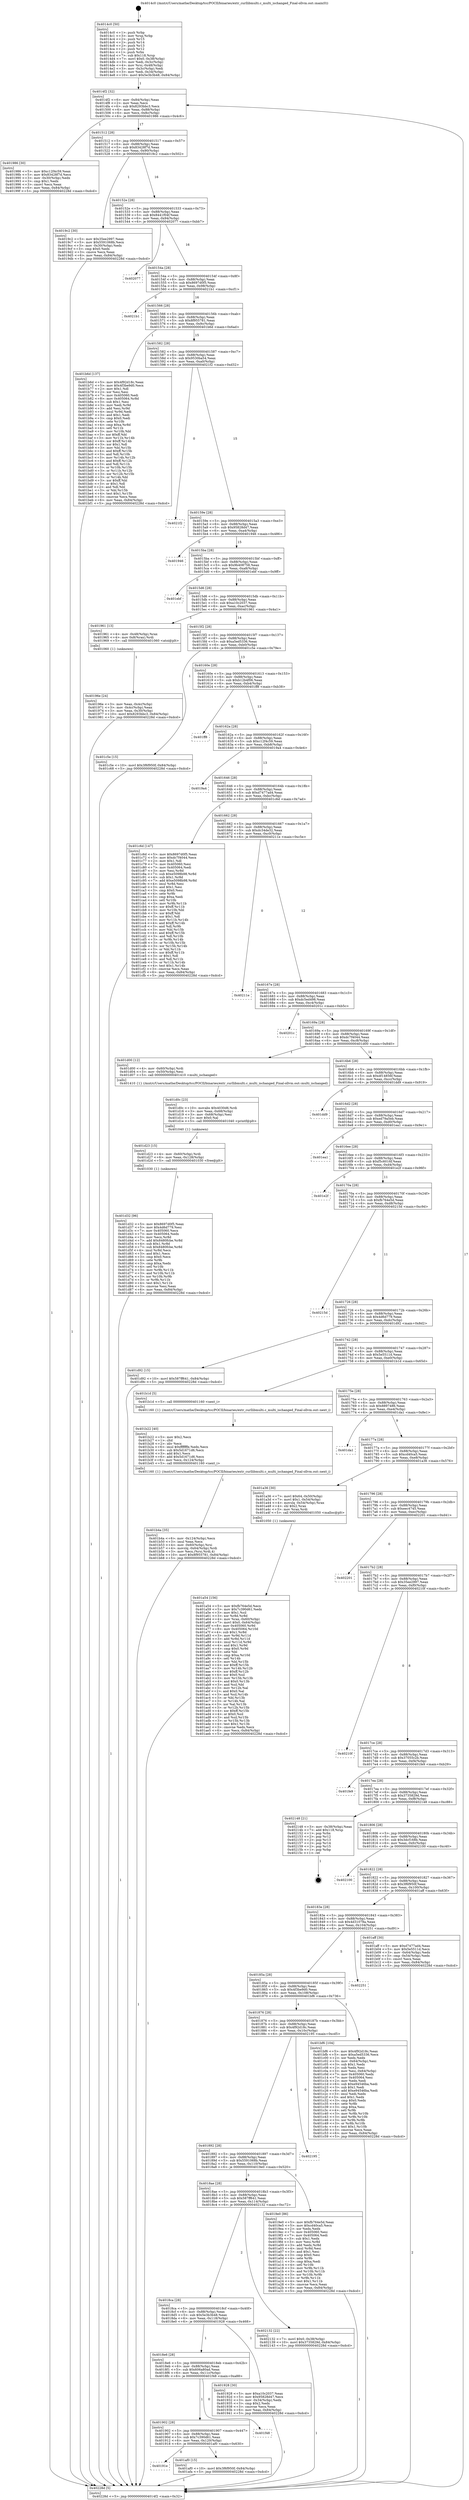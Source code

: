 digraph "0x4014c0" {
  label = "0x4014c0 (/mnt/c/Users/mathe/Desktop/tcc/POCII/binaries/extr_curllibmulti.c_multi_ischanged_Final-ollvm.out::main(0))"
  labelloc = "t"
  node[shape=record]

  Entry [label="",width=0.3,height=0.3,shape=circle,fillcolor=black,style=filled]
  "0x4014f2" [label="{
     0x4014f2 [32]\l
     | [instrs]\l
     &nbsp;&nbsp;0x4014f2 \<+6\>: mov -0x84(%rbp),%eax\l
     &nbsp;&nbsp;0x4014f8 \<+2\>: mov %eax,%ecx\l
     &nbsp;&nbsp;0x4014fa \<+6\>: sub $0x8293bbc3,%ecx\l
     &nbsp;&nbsp;0x401500 \<+6\>: mov %eax,-0x88(%rbp)\l
     &nbsp;&nbsp;0x401506 \<+6\>: mov %ecx,-0x8c(%rbp)\l
     &nbsp;&nbsp;0x40150c \<+6\>: je 0000000000401986 \<main+0x4c6\>\l
  }"]
  "0x401986" [label="{
     0x401986 [30]\l
     | [instrs]\l
     &nbsp;&nbsp;0x401986 \<+5\>: mov $0xc12f4c59,%eax\l
     &nbsp;&nbsp;0x40198b \<+5\>: mov $0x83428f7d,%ecx\l
     &nbsp;&nbsp;0x401990 \<+3\>: mov -0x30(%rbp),%edx\l
     &nbsp;&nbsp;0x401993 \<+3\>: cmp $0x1,%edx\l
     &nbsp;&nbsp;0x401996 \<+3\>: cmovl %ecx,%eax\l
     &nbsp;&nbsp;0x401999 \<+6\>: mov %eax,-0x84(%rbp)\l
     &nbsp;&nbsp;0x40199f \<+5\>: jmp 000000000040228d \<main+0xdcd\>\l
  }"]
  "0x401512" [label="{
     0x401512 [28]\l
     | [instrs]\l
     &nbsp;&nbsp;0x401512 \<+5\>: jmp 0000000000401517 \<main+0x57\>\l
     &nbsp;&nbsp;0x401517 \<+6\>: mov -0x88(%rbp),%eax\l
     &nbsp;&nbsp;0x40151d \<+5\>: sub $0x83428f7d,%eax\l
     &nbsp;&nbsp;0x401522 \<+6\>: mov %eax,-0x90(%rbp)\l
     &nbsp;&nbsp;0x401528 \<+6\>: je 00000000004019c2 \<main+0x502\>\l
  }"]
  Exit [label="",width=0.3,height=0.3,shape=circle,fillcolor=black,style=filled,peripheries=2]
  "0x4019c2" [label="{
     0x4019c2 [30]\l
     | [instrs]\l
     &nbsp;&nbsp;0x4019c2 \<+5\>: mov $0x35ee2997,%eax\l
     &nbsp;&nbsp;0x4019c7 \<+5\>: mov $0x5591068b,%ecx\l
     &nbsp;&nbsp;0x4019cc \<+3\>: mov -0x30(%rbp),%edx\l
     &nbsp;&nbsp;0x4019cf \<+3\>: cmp $0x0,%edx\l
     &nbsp;&nbsp;0x4019d2 \<+3\>: cmove %ecx,%eax\l
     &nbsp;&nbsp;0x4019d5 \<+6\>: mov %eax,-0x84(%rbp)\l
     &nbsp;&nbsp;0x4019db \<+5\>: jmp 000000000040228d \<main+0xdcd\>\l
  }"]
  "0x40152e" [label="{
     0x40152e [28]\l
     | [instrs]\l
     &nbsp;&nbsp;0x40152e \<+5\>: jmp 0000000000401533 \<main+0x73\>\l
     &nbsp;&nbsp;0x401533 \<+6\>: mov -0x88(%rbp),%eax\l
     &nbsp;&nbsp;0x401539 \<+5\>: sub $0x8441f04f,%eax\l
     &nbsp;&nbsp;0x40153e \<+6\>: mov %eax,-0x94(%rbp)\l
     &nbsp;&nbsp;0x401544 \<+6\>: je 0000000000402077 \<main+0xbb7\>\l
  }"]
  "0x401d32" [label="{
     0x401d32 [96]\l
     | [instrs]\l
     &nbsp;&nbsp;0x401d32 \<+5\>: mov $0x8697d0f5,%eax\l
     &nbsp;&nbsp;0x401d37 \<+5\>: mov $0x4d6d779,%esi\l
     &nbsp;&nbsp;0x401d3c \<+7\>: mov 0x405060,%ecx\l
     &nbsp;&nbsp;0x401d43 \<+7\>: mov 0x405064,%edx\l
     &nbsp;&nbsp;0x401d4a \<+3\>: mov %ecx,%r8d\l
     &nbsp;&nbsp;0x401d4d \<+7\>: add $0x8480fcbe,%r8d\l
     &nbsp;&nbsp;0x401d54 \<+4\>: sub $0x1,%r8d\l
     &nbsp;&nbsp;0x401d58 \<+7\>: sub $0x8480fcbe,%r8d\l
     &nbsp;&nbsp;0x401d5f \<+4\>: imul %r8d,%ecx\l
     &nbsp;&nbsp;0x401d63 \<+3\>: and $0x1,%ecx\l
     &nbsp;&nbsp;0x401d66 \<+3\>: cmp $0x0,%ecx\l
     &nbsp;&nbsp;0x401d69 \<+4\>: sete %r9b\l
     &nbsp;&nbsp;0x401d6d \<+3\>: cmp $0xa,%edx\l
     &nbsp;&nbsp;0x401d70 \<+4\>: setl %r10b\l
     &nbsp;&nbsp;0x401d74 \<+3\>: mov %r9b,%r11b\l
     &nbsp;&nbsp;0x401d77 \<+3\>: and %r10b,%r11b\l
     &nbsp;&nbsp;0x401d7a \<+3\>: xor %r10b,%r9b\l
     &nbsp;&nbsp;0x401d7d \<+3\>: or %r9b,%r11b\l
     &nbsp;&nbsp;0x401d80 \<+4\>: test $0x1,%r11b\l
     &nbsp;&nbsp;0x401d84 \<+3\>: cmovne %esi,%eax\l
     &nbsp;&nbsp;0x401d87 \<+6\>: mov %eax,-0x84(%rbp)\l
     &nbsp;&nbsp;0x401d8d \<+5\>: jmp 000000000040228d \<main+0xdcd\>\l
  }"]
  "0x402077" [label="{
     0x402077\l
  }", style=dashed]
  "0x40154a" [label="{
     0x40154a [28]\l
     | [instrs]\l
     &nbsp;&nbsp;0x40154a \<+5\>: jmp 000000000040154f \<main+0x8f\>\l
     &nbsp;&nbsp;0x40154f \<+6\>: mov -0x88(%rbp),%eax\l
     &nbsp;&nbsp;0x401555 \<+5\>: sub $0x8697d0f5,%eax\l
     &nbsp;&nbsp;0x40155a \<+6\>: mov %eax,-0x98(%rbp)\l
     &nbsp;&nbsp;0x401560 \<+6\>: je 00000000004021b1 \<main+0xcf1\>\l
  }"]
  "0x401d23" [label="{
     0x401d23 [15]\l
     | [instrs]\l
     &nbsp;&nbsp;0x401d23 \<+4\>: mov -0x60(%rbp),%rdi\l
     &nbsp;&nbsp;0x401d27 \<+6\>: mov %eax,-0x128(%rbp)\l
     &nbsp;&nbsp;0x401d2d \<+5\>: call 0000000000401030 \<free@plt\>\l
     | [calls]\l
     &nbsp;&nbsp;0x401030 \{1\} (unknown)\l
  }"]
  "0x4021b1" [label="{
     0x4021b1\l
  }", style=dashed]
  "0x401566" [label="{
     0x401566 [28]\l
     | [instrs]\l
     &nbsp;&nbsp;0x401566 \<+5\>: jmp 000000000040156b \<main+0xab\>\l
     &nbsp;&nbsp;0x40156b \<+6\>: mov -0x88(%rbp),%eax\l
     &nbsp;&nbsp;0x401571 \<+5\>: sub $0x8f955781,%eax\l
     &nbsp;&nbsp;0x401576 \<+6\>: mov %eax,-0x9c(%rbp)\l
     &nbsp;&nbsp;0x40157c \<+6\>: je 0000000000401b6d \<main+0x6ad\>\l
  }"]
  "0x401d0c" [label="{
     0x401d0c [23]\l
     | [instrs]\l
     &nbsp;&nbsp;0x401d0c \<+10\>: movabs $0x4030d6,%rdi\l
     &nbsp;&nbsp;0x401d16 \<+3\>: mov %eax,-0x68(%rbp)\l
     &nbsp;&nbsp;0x401d19 \<+3\>: mov -0x68(%rbp),%esi\l
     &nbsp;&nbsp;0x401d1c \<+2\>: mov $0x0,%al\l
     &nbsp;&nbsp;0x401d1e \<+5\>: call 0000000000401040 \<printf@plt\>\l
     | [calls]\l
     &nbsp;&nbsp;0x401040 \{1\} (unknown)\l
  }"]
  "0x401b6d" [label="{
     0x401b6d [137]\l
     | [instrs]\l
     &nbsp;&nbsp;0x401b6d \<+5\>: mov $0x4f92d18c,%eax\l
     &nbsp;&nbsp;0x401b72 \<+5\>: mov $0x4f3be9d0,%ecx\l
     &nbsp;&nbsp;0x401b77 \<+2\>: mov $0x1,%dl\l
     &nbsp;&nbsp;0x401b79 \<+2\>: xor %esi,%esi\l
     &nbsp;&nbsp;0x401b7b \<+7\>: mov 0x405060,%edi\l
     &nbsp;&nbsp;0x401b82 \<+8\>: mov 0x405064,%r8d\l
     &nbsp;&nbsp;0x401b8a \<+3\>: sub $0x1,%esi\l
     &nbsp;&nbsp;0x401b8d \<+3\>: mov %edi,%r9d\l
     &nbsp;&nbsp;0x401b90 \<+3\>: add %esi,%r9d\l
     &nbsp;&nbsp;0x401b93 \<+4\>: imul %r9d,%edi\l
     &nbsp;&nbsp;0x401b97 \<+3\>: and $0x1,%edi\l
     &nbsp;&nbsp;0x401b9a \<+3\>: cmp $0x0,%edi\l
     &nbsp;&nbsp;0x401b9d \<+4\>: sete %r10b\l
     &nbsp;&nbsp;0x401ba1 \<+4\>: cmp $0xa,%r8d\l
     &nbsp;&nbsp;0x401ba5 \<+4\>: setl %r11b\l
     &nbsp;&nbsp;0x401ba9 \<+3\>: mov %r10b,%bl\l
     &nbsp;&nbsp;0x401bac \<+3\>: xor $0xff,%bl\l
     &nbsp;&nbsp;0x401baf \<+3\>: mov %r11b,%r14b\l
     &nbsp;&nbsp;0x401bb2 \<+4\>: xor $0xff,%r14b\l
     &nbsp;&nbsp;0x401bb6 \<+3\>: xor $0x1,%dl\l
     &nbsp;&nbsp;0x401bb9 \<+3\>: mov %bl,%r15b\l
     &nbsp;&nbsp;0x401bbc \<+4\>: and $0xff,%r15b\l
     &nbsp;&nbsp;0x401bc0 \<+3\>: and %dl,%r10b\l
     &nbsp;&nbsp;0x401bc3 \<+3\>: mov %r14b,%r12b\l
     &nbsp;&nbsp;0x401bc6 \<+4\>: and $0xff,%r12b\l
     &nbsp;&nbsp;0x401bca \<+3\>: and %dl,%r11b\l
     &nbsp;&nbsp;0x401bcd \<+3\>: or %r10b,%r15b\l
     &nbsp;&nbsp;0x401bd0 \<+3\>: or %r11b,%r12b\l
     &nbsp;&nbsp;0x401bd3 \<+3\>: xor %r12b,%r15b\l
     &nbsp;&nbsp;0x401bd6 \<+3\>: or %r14b,%bl\l
     &nbsp;&nbsp;0x401bd9 \<+3\>: xor $0xff,%bl\l
     &nbsp;&nbsp;0x401bdc \<+3\>: or $0x1,%dl\l
     &nbsp;&nbsp;0x401bdf \<+2\>: and %dl,%bl\l
     &nbsp;&nbsp;0x401be1 \<+3\>: or %bl,%r15b\l
     &nbsp;&nbsp;0x401be4 \<+4\>: test $0x1,%r15b\l
     &nbsp;&nbsp;0x401be8 \<+3\>: cmovne %ecx,%eax\l
     &nbsp;&nbsp;0x401beb \<+6\>: mov %eax,-0x84(%rbp)\l
     &nbsp;&nbsp;0x401bf1 \<+5\>: jmp 000000000040228d \<main+0xdcd\>\l
  }"]
  "0x401582" [label="{
     0x401582 [28]\l
     | [instrs]\l
     &nbsp;&nbsp;0x401582 \<+5\>: jmp 0000000000401587 \<main+0xc7\>\l
     &nbsp;&nbsp;0x401587 \<+6\>: mov -0x88(%rbp),%eax\l
     &nbsp;&nbsp;0x40158d \<+5\>: sub $0x9530ba54,%eax\l
     &nbsp;&nbsp;0x401592 \<+6\>: mov %eax,-0xa0(%rbp)\l
     &nbsp;&nbsp;0x401598 \<+6\>: je 00000000004021f2 \<main+0xd32\>\l
  }"]
  "0x401b4a" [label="{
     0x401b4a [35]\l
     | [instrs]\l
     &nbsp;&nbsp;0x401b4a \<+6\>: mov -0x124(%rbp),%ecx\l
     &nbsp;&nbsp;0x401b50 \<+3\>: imul %eax,%ecx\l
     &nbsp;&nbsp;0x401b53 \<+4\>: mov -0x60(%rbp),%rsi\l
     &nbsp;&nbsp;0x401b57 \<+4\>: movslq -0x64(%rbp),%rdi\l
     &nbsp;&nbsp;0x401b5b \<+3\>: mov %ecx,(%rsi,%rdi,4)\l
     &nbsp;&nbsp;0x401b5e \<+10\>: movl $0x8f955781,-0x84(%rbp)\l
     &nbsp;&nbsp;0x401b68 \<+5\>: jmp 000000000040228d \<main+0xdcd\>\l
  }"]
  "0x4021f2" [label="{
     0x4021f2\l
  }", style=dashed]
  "0x40159e" [label="{
     0x40159e [28]\l
     | [instrs]\l
     &nbsp;&nbsp;0x40159e \<+5\>: jmp 00000000004015a3 \<main+0xe3\>\l
     &nbsp;&nbsp;0x4015a3 \<+6\>: mov -0x88(%rbp),%eax\l
     &nbsp;&nbsp;0x4015a9 \<+5\>: sub $0x95828d47,%eax\l
     &nbsp;&nbsp;0x4015ae \<+6\>: mov %eax,-0xa4(%rbp)\l
     &nbsp;&nbsp;0x4015b4 \<+6\>: je 0000000000401946 \<main+0x486\>\l
  }"]
  "0x401b22" [label="{
     0x401b22 [40]\l
     | [instrs]\l
     &nbsp;&nbsp;0x401b22 \<+5\>: mov $0x2,%ecx\l
     &nbsp;&nbsp;0x401b27 \<+1\>: cltd\l
     &nbsp;&nbsp;0x401b28 \<+2\>: idiv %ecx\l
     &nbsp;&nbsp;0x401b2a \<+6\>: imul $0xfffffffe,%edx,%ecx\l
     &nbsp;&nbsp;0x401b30 \<+6\>: sub $0x5d1671d6,%ecx\l
     &nbsp;&nbsp;0x401b36 \<+3\>: add $0x1,%ecx\l
     &nbsp;&nbsp;0x401b39 \<+6\>: add $0x5d1671d6,%ecx\l
     &nbsp;&nbsp;0x401b3f \<+6\>: mov %ecx,-0x124(%rbp)\l
     &nbsp;&nbsp;0x401b45 \<+5\>: call 0000000000401160 \<next_i\>\l
     | [calls]\l
     &nbsp;&nbsp;0x401160 \{1\} (/mnt/c/Users/mathe/Desktop/tcc/POCII/binaries/extr_curllibmulti.c_multi_ischanged_Final-ollvm.out::next_i)\l
  }"]
  "0x401946" [label="{
     0x401946\l
  }", style=dashed]
  "0x4015ba" [label="{
     0x4015ba [28]\l
     | [instrs]\l
     &nbsp;&nbsp;0x4015ba \<+5\>: jmp 00000000004015bf \<main+0xff\>\l
     &nbsp;&nbsp;0x4015bf \<+6\>: mov -0x88(%rbp),%eax\l
     &nbsp;&nbsp;0x4015c5 \<+5\>: sub $0x9b408758,%eax\l
     &nbsp;&nbsp;0x4015ca \<+6\>: mov %eax,-0xa8(%rbp)\l
     &nbsp;&nbsp;0x4015d0 \<+6\>: je 0000000000401ebf \<main+0x9ff\>\l
  }"]
  "0x40191e" [label="{
     0x40191e\l
  }", style=dashed]
  "0x401ebf" [label="{
     0x401ebf\l
  }", style=dashed]
  "0x4015d6" [label="{
     0x4015d6 [28]\l
     | [instrs]\l
     &nbsp;&nbsp;0x4015d6 \<+5\>: jmp 00000000004015db \<main+0x11b\>\l
     &nbsp;&nbsp;0x4015db \<+6\>: mov -0x88(%rbp),%eax\l
     &nbsp;&nbsp;0x4015e1 \<+5\>: sub $0xa10c2037,%eax\l
     &nbsp;&nbsp;0x4015e6 \<+6\>: mov %eax,-0xac(%rbp)\l
     &nbsp;&nbsp;0x4015ec \<+6\>: je 0000000000401961 \<main+0x4a1\>\l
  }"]
  "0x401af0" [label="{
     0x401af0 [15]\l
     | [instrs]\l
     &nbsp;&nbsp;0x401af0 \<+10\>: movl $0x3f6f950f,-0x84(%rbp)\l
     &nbsp;&nbsp;0x401afa \<+5\>: jmp 000000000040228d \<main+0xdcd\>\l
  }"]
  "0x401961" [label="{
     0x401961 [13]\l
     | [instrs]\l
     &nbsp;&nbsp;0x401961 \<+4\>: mov -0x48(%rbp),%rax\l
     &nbsp;&nbsp;0x401965 \<+4\>: mov 0x8(%rax),%rdi\l
     &nbsp;&nbsp;0x401969 \<+5\>: call 0000000000401060 \<atoi@plt\>\l
     | [calls]\l
     &nbsp;&nbsp;0x401060 \{1\} (unknown)\l
  }"]
  "0x4015f2" [label="{
     0x4015f2 [28]\l
     | [instrs]\l
     &nbsp;&nbsp;0x4015f2 \<+5\>: jmp 00000000004015f7 \<main+0x137\>\l
     &nbsp;&nbsp;0x4015f7 \<+6\>: mov -0x88(%rbp),%eax\l
     &nbsp;&nbsp;0x4015fd \<+5\>: sub $0xa5ed5336,%eax\l
     &nbsp;&nbsp;0x401602 \<+6\>: mov %eax,-0xb0(%rbp)\l
     &nbsp;&nbsp;0x401608 \<+6\>: je 0000000000401c5e \<main+0x79e\>\l
  }"]
  "0x401902" [label="{
     0x401902 [28]\l
     | [instrs]\l
     &nbsp;&nbsp;0x401902 \<+5\>: jmp 0000000000401907 \<main+0x447\>\l
     &nbsp;&nbsp;0x401907 \<+6\>: mov -0x88(%rbp),%eax\l
     &nbsp;&nbsp;0x40190d \<+5\>: sub $0x7c390d61,%eax\l
     &nbsp;&nbsp;0x401912 \<+6\>: mov %eax,-0x120(%rbp)\l
     &nbsp;&nbsp;0x401918 \<+6\>: je 0000000000401af0 \<main+0x630\>\l
  }"]
  "0x401c5e" [label="{
     0x401c5e [15]\l
     | [instrs]\l
     &nbsp;&nbsp;0x401c5e \<+10\>: movl $0x3f6f950f,-0x84(%rbp)\l
     &nbsp;&nbsp;0x401c68 \<+5\>: jmp 000000000040228d \<main+0xdcd\>\l
  }"]
  "0x40160e" [label="{
     0x40160e [28]\l
     | [instrs]\l
     &nbsp;&nbsp;0x40160e \<+5\>: jmp 0000000000401613 \<main+0x153\>\l
     &nbsp;&nbsp;0x401613 \<+6\>: mov -0x88(%rbp),%eax\l
     &nbsp;&nbsp;0x401619 \<+5\>: sub $0xb12b4f06,%eax\l
     &nbsp;&nbsp;0x40161e \<+6\>: mov %eax,-0xb4(%rbp)\l
     &nbsp;&nbsp;0x401624 \<+6\>: je 0000000000401ff8 \<main+0xb38\>\l
  }"]
  "0x401f48" [label="{
     0x401f48\l
  }", style=dashed]
  "0x401ff8" [label="{
     0x401ff8\l
  }", style=dashed]
  "0x40162a" [label="{
     0x40162a [28]\l
     | [instrs]\l
     &nbsp;&nbsp;0x40162a \<+5\>: jmp 000000000040162f \<main+0x16f\>\l
     &nbsp;&nbsp;0x40162f \<+6\>: mov -0x88(%rbp),%eax\l
     &nbsp;&nbsp;0x401635 \<+5\>: sub $0xc12f4c59,%eax\l
     &nbsp;&nbsp;0x40163a \<+6\>: mov %eax,-0xb8(%rbp)\l
     &nbsp;&nbsp;0x401640 \<+6\>: je 00000000004019a4 \<main+0x4e4\>\l
  }"]
  "0x401a54" [label="{
     0x401a54 [156]\l
     | [instrs]\l
     &nbsp;&nbsp;0x401a54 \<+5\>: mov $0xfb764e5d,%ecx\l
     &nbsp;&nbsp;0x401a59 \<+5\>: mov $0x7c390d61,%edx\l
     &nbsp;&nbsp;0x401a5e \<+3\>: mov $0x1,%sil\l
     &nbsp;&nbsp;0x401a61 \<+3\>: xor %r8d,%r8d\l
     &nbsp;&nbsp;0x401a64 \<+4\>: mov %rax,-0x60(%rbp)\l
     &nbsp;&nbsp;0x401a68 \<+7\>: movl $0x0,-0x64(%rbp)\l
     &nbsp;&nbsp;0x401a6f \<+8\>: mov 0x405060,%r9d\l
     &nbsp;&nbsp;0x401a77 \<+8\>: mov 0x405064,%r10d\l
     &nbsp;&nbsp;0x401a7f \<+4\>: sub $0x1,%r8d\l
     &nbsp;&nbsp;0x401a83 \<+3\>: mov %r9d,%r11d\l
     &nbsp;&nbsp;0x401a86 \<+3\>: add %r8d,%r11d\l
     &nbsp;&nbsp;0x401a89 \<+4\>: imul %r11d,%r9d\l
     &nbsp;&nbsp;0x401a8d \<+4\>: and $0x1,%r9d\l
     &nbsp;&nbsp;0x401a91 \<+4\>: cmp $0x0,%r9d\l
     &nbsp;&nbsp;0x401a95 \<+3\>: sete %bl\l
     &nbsp;&nbsp;0x401a98 \<+4\>: cmp $0xa,%r10d\l
     &nbsp;&nbsp;0x401a9c \<+4\>: setl %r14b\l
     &nbsp;&nbsp;0x401aa0 \<+3\>: mov %bl,%r15b\l
     &nbsp;&nbsp;0x401aa3 \<+4\>: xor $0xff,%r15b\l
     &nbsp;&nbsp;0x401aa7 \<+3\>: mov %r14b,%r12b\l
     &nbsp;&nbsp;0x401aaa \<+4\>: xor $0xff,%r12b\l
     &nbsp;&nbsp;0x401aae \<+4\>: xor $0x0,%sil\l
     &nbsp;&nbsp;0x401ab2 \<+3\>: mov %r15b,%r13b\l
     &nbsp;&nbsp;0x401ab5 \<+4\>: and $0x0,%r13b\l
     &nbsp;&nbsp;0x401ab9 \<+3\>: and %sil,%bl\l
     &nbsp;&nbsp;0x401abc \<+3\>: mov %r12b,%al\l
     &nbsp;&nbsp;0x401abf \<+2\>: and $0x0,%al\l
     &nbsp;&nbsp;0x401ac1 \<+3\>: and %sil,%r14b\l
     &nbsp;&nbsp;0x401ac4 \<+3\>: or %bl,%r13b\l
     &nbsp;&nbsp;0x401ac7 \<+3\>: or %r14b,%al\l
     &nbsp;&nbsp;0x401aca \<+3\>: xor %al,%r13b\l
     &nbsp;&nbsp;0x401acd \<+3\>: or %r12b,%r15b\l
     &nbsp;&nbsp;0x401ad0 \<+4\>: xor $0xff,%r15b\l
     &nbsp;&nbsp;0x401ad4 \<+4\>: or $0x0,%sil\l
     &nbsp;&nbsp;0x401ad8 \<+3\>: and %sil,%r15b\l
     &nbsp;&nbsp;0x401adb \<+3\>: or %r15b,%r13b\l
     &nbsp;&nbsp;0x401ade \<+4\>: test $0x1,%r13b\l
     &nbsp;&nbsp;0x401ae2 \<+3\>: cmovne %edx,%ecx\l
     &nbsp;&nbsp;0x401ae5 \<+6\>: mov %ecx,-0x84(%rbp)\l
     &nbsp;&nbsp;0x401aeb \<+5\>: jmp 000000000040228d \<main+0xdcd\>\l
  }"]
  "0x4019a4" [label="{
     0x4019a4\l
  }", style=dashed]
  "0x401646" [label="{
     0x401646 [28]\l
     | [instrs]\l
     &nbsp;&nbsp;0x401646 \<+5\>: jmp 000000000040164b \<main+0x18b\>\l
     &nbsp;&nbsp;0x40164b \<+6\>: mov -0x88(%rbp),%eax\l
     &nbsp;&nbsp;0x401651 \<+5\>: sub $0xd7477ad4,%eax\l
     &nbsp;&nbsp;0x401656 \<+6\>: mov %eax,-0xbc(%rbp)\l
     &nbsp;&nbsp;0x40165c \<+6\>: je 0000000000401c6d \<main+0x7ad\>\l
  }"]
  "0x40196e" [label="{
     0x40196e [24]\l
     | [instrs]\l
     &nbsp;&nbsp;0x40196e \<+3\>: mov %eax,-0x4c(%rbp)\l
     &nbsp;&nbsp;0x401971 \<+3\>: mov -0x4c(%rbp),%eax\l
     &nbsp;&nbsp;0x401974 \<+3\>: mov %eax,-0x30(%rbp)\l
     &nbsp;&nbsp;0x401977 \<+10\>: movl $0x8293bbc3,-0x84(%rbp)\l
     &nbsp;&nbsp;0x401981 \<+5\>: jmp 000000000040228d \<main+0xdcd\>\l
  }"]
  "0x401c6d" [label="{
     0x401c6d [147]\l
     | [instrs]\l
     &nbsp;&nbsp;0x401c6d \<+5\>: mov $0x8697d0f5,%eax\l
     &nbsp;&nbsp;0x401c72 \<+5\>: mov $0xdc7f4044,%ecx\l
     &nbsp;&nbsp;0x401c77 \<+2\>: mov $0x1,%dl\l
     &nbsp;&nbsp;0x401c79 \<+7\>: mov 0x405060,%esi\l
     &nbsp;&nbsp;0x401c80 \<+7\>: mov 0x405064,%edi\l
     &nbsp;&nbsp;0x401c87 \<+3\>: mov %esi,%r8d\l
     &nbsp;&nbsp;0x401c8a \<+7\>: sub $0xe5098b98,%r8d\l
     &nbsp;&nbsp;0x401c91 \<+4\>: sub $0x1,%r8d\l
     &nbsp;&nbsp;0x401c95 \<+7\>: add $0xe5098b98,%r8d\l
     &nbsp;&nbsp;0x401c9c \<+4\>: imul %r8d,%esi\l
     &nbsp;&nbsp;0x401ca0 \<+3\>: and $0x1,%esi\l
     &nbsp;&nbsp;0x401ca3 \<+3\>: cmp $0x0,%esi\l
     &nbsp;&nbsp;0x401ca6 \<+4\>: sete %r9b\l
     &nbsp;&nbsp;0x401caa \<+3\>: cmp $0xa,%edi\l
     &nbsp;&nbsp;0x401cad \<+4\>: setl %r10b\l
     &nbsp;&nbsp;0x401cb1 \<+3\>: mov %r9b,%r11b\l
     &nbsp;&nbsp;0x401cb4 \<+4\>: xor $0xff,%r11b\l
     &nbsp;&nbsp;0x401cb8 \<+3\>: mov %r10b,%bl\l
     &nbsp;&nbsp;0x401cbb \<+3\>: xor $0xff,%bl\l
     &nbsp;&nbsp;0x401cbe \<+3\>: xor $0x1,%dl\l
     &nbsp;&nbsp;0x401cc1 \<+3\>: mov %r11b,%r14b\l
     &nbsp;&nbsp;0x401cc4 \<+4\>: and $0xff,%r14b\l
     &nbsp;&nbsp;0x401cc8 \<+3\>: and %dl,%r9b\l
     &nbsp;&nbsp;0x401ccb \<+3\>: mov %bl,%r15b\l
     &nbsp;&nbsp;0x401cce \<+4\>: and $0xff,%r15b\l
     &nbsp;&nbsp;0x401cd2 \<+3\>: and %dl,%r10b\l
     &nbsp;&nbsp;0x401cd5 \<+3\>: or %r9b,%r14b\l
     &nbsp;&nbsp;0x401cd8 \<+3\>: or %r10b,%r15b\l
     &nbsp;&nbsp;0x401cdb \<+3\>: xor %r15b,%r14b\l
     &nbsp;&nbsp;0x401cde \<+3\>: or %bl,%r11b\l
     &nbsp;&nbsp;0x401ce1 \<+4\>: xor $0xff,%r11b\l
     &nbsp;&nbsp;0x401ce5 \<+3\>: or $0x1,%dl\l
     &nbsp;&nbsp;0x401ce8 \<+3\>: and %dl,%r11b\l
     &nbsp;&nbsp;0x401ceb \<+3\>: or %r11b,%r14b\l
     &nbsp;&nbsp;0x401cee \<+4\>: test $0x1,%r14b\l
     &nbsp;&nbsp;0x401cf2 \<+3\>: cmovne %ecx,%eax\l
     &nbsp;&nbsp;0x401cf5 \<+6\>: mov %eax,-0x84(%rbp)\l
     &nbsp;&nbsp;0x401cfb \<+5\>: jmp 000000000040228d \<main+0xdcd\>\l
  }"]
  "0x401662" [label="{
     0x401662 [28]\l
     | [instrs]\l
     &nbsp;&nbsp;0x401662 \<+5\>: jmp 0000000000401667 \<main+0x1a7\>\l
     &nbsp;&nbsp;0x401667 \<+6\>: mov -0x88(%rbp),%eax\l
     &nbsp;&nbsp;0x40166d \<+5\>: sub $0xdc34de32,%eax\l
     &nbsp;&nbsp;0x401672 \<+6\>: mov %eax,-0xc0(%rbp)\l
     &nbsp;&nbsp;0x401678 \<+6\>: je 000000000040211e \<main+0xc5e\>\l
  }"]
  "0x4014c0" [label="{
     0x4014c0 [50]\l
     | [instrs]\l
     &nbsp;&nbsp;0x4014c0 \<+1\>: push %rbp\l
     &nbsp;&nbsp;0x4014c1 \<+3\>: mov %rsp,%rbp\l
     &nbsp;&nbsp;0x4014c4 \<+2\>: push %r15\l
     &nbsp;&nbsp;0x4014c6 \<+2\>: push %r14\l
     &nbsp;&nbsp;0x4014c8 \<+2\>: push %r13\l
     &nbsp;&nbsp;0x4014ca \<+2\>: push %r12\l
     &nbsp;&nbsp;0x4014cc \<+1\>: push %rbx\l
     &nbsp;&nbsp;0x4014cd \<+7\>: sub $0x118,%rsp\l
     &nbsp;&nbsp;0x4014d4 \<+7\>: movl $0x0,-0x38(%rbp)\l
     &nbsp;&nbsp;0x4014db \<+3\>: mov %edi,-0x3c(%rbp)\l
     &nbsp;&nbsp;0x4014de \<+4\>: mov %rsi,-0x48(%rbp)\l
     &nbsp;&nbsp;0x4014e2 \<+3\>: mov -0x3c(%rbp),%edi\l
     &nbsp;&nbsp;0x4014e5 \<+3\>: mov %edi,-0x34(%rbp)\l
     &nbsp;&nbsp;0x4014e8 \<+10\>: movl $0x5e3b3b48,-0x84(%rbp)\l
  }"]
  "0x40211e" [label="{
     0x40211e\l
  }", style=dashed]
  "0x40167e" [label="{
     0x40167e [28]\l
     | [instrs]\l
     &nbsp;&nbsp;0x40167e \<+5\>: jmp 0000000000401683 \<main+0x1c3\>\l
     &nbsp;&nbsp;0x401683 \<+6\>: mov -0x88(%rbp),%eax\l
     &nbsp;&nbsp;0x401689 \<+5\>: sub $0xdc5ed498,%eax\l
     &nbsp;&nbsp;0x40168e \<+6\>: mov %eax,-0xc4(%rbp)\l
     &nbsp;&nbsp;0x401694 \<+6\>: je 000000000040201c \<main+0xb5c\>\l
  }"]
  "0x40228d" [label="{
     0x40228d [5]\l
     | [instrs]\l
     &nbsp;&nbsp;0x40228d \<+5\>: jmp 00000000004014f2 \<main+0x32\>\l
  }"]
  "0x40201c" [label="{
     0x40201c\l
  }", style=dashed]
  "0x40169a" [label="{
     0x40169a [28]\l
     | [instrs]\l
     &nbsp;&nbsp;0x40169a \<+5\>: jmp 000000000040169f \<main+0x1df\>\l
     &nbsp;&nbsp;0x40169f \<+6\>: mov -0x88(%rbp),%eax\l
     &nbsp;&nbsp;0x4016a5 \<+5\>: sub $0xdc7f4044,%eax\l
     &nbsp;&nbsp;0x4016aa \<+6\>: mov %eax,-0xc8(%rbp)\l
     &nbsp;&nbsp;0x4016b0 \<+6\>: je 0000000000401d00 \<main+0x840\>\l
  }"]
  "0x4018e6" [label="{
     0x4018e6 [28]\l
     | [instrs]\l
     &nbsp;&nbsp;0x4018e6 \<+5\>: jmp 00000000004018eb \<main+0x42b\>\l
     &nbsp;&nbsp;0x4018eb \<+6\>: mov -0x88(%rbp),%eax\l
     &nbsp;&nbsp;0x4018f1 \<+5\>: sub $0x606a80ad,%eax\l
     &nbsp;&nbsp;0x4018f6 \<+6\>: mov %eax,-0x11c(%rbp)\l
     &nbsp;&nbsp;0x4018fc \<+6\>: je 0000000000401f48 \<main+0xa88\>\l
  }"]
  "0x401d00" [label="{
     0x401d00 [12]\l
     | [instrs]\l
     &nbsp;&nbsp;0x401d00 \<+4\>: mov -0x60(%rbp),%rdi\l
     &nbsp;&nbsp;0x401d04 \<+3\>: mov -0x50(%rbp),%esi\l
     &nbsp;&nbsp;0x401d07 \<+5\>: call 0000000000401410 \<multi_ischanged\>\l
     | [calls]\l
     &nbsp;&nbsp;0x401410 \{1\} (/mnt/c/Users/mathe/Desktop/tcc/POCII/binaries/extr_curllibmulti.c_multi_ischanged_Final-ollvm.out::multi_ischanged)\l
  }"]
  "0x4016b6" [label="{
     0x4016b6 [28]\l
     | [instrs]\l
     &nbsp;&nbsp;0x4016b6 \<+5\>: jmp 00000000004016bb \<main+0x1fb\>\l
     &nbsp;&nbsp;0x4016bb \<+6\>: mov -0x88(%rbp),%eax\l
     &nbsp;&nbsp;0x4016c1 \<+5\>: sub $0xdf14856f,%eax\l
     &nbsp;&nbsp;0x4016c6 \<+6\>: mov %eax,-0xcc(%rbp)\l
     &nbsp;&nbsp;0x4016cc \<+6\>: je 0000000000401dd9 \<main+0x919\>\l
  }"]
  "0x401928" [label="{
     0x401928 [30]\l
     | [instrs]\l
     &nbsp;&nbsp;0x401928 \<+5\>: mov $0xa10c2037,%eax\l
     &nbsp;&nbsp;0x40192d \<+5\>: mov $0x95828d47,%ecx\l
     &nbsp;&nbsp;0x401932 \<+3\>: mov -0x34(%rbp),%edx\l
     &nbsp;&nbsp;0x401935 \<+3\>: cmp $0x2,%edx\l
     &nbsp;&nbsp;0x401938 \<+3\>: cmovne %ecx,%eax\l
     &nbsp;&nbsp;0x40193b \<+6\>: mov %eax,-0x84(%rbp)\l
     &nbsp;&nbsp;0x401941 \<+5\>: jmp 000000000040228d \<main+0xdcd\>\l
  }"]
  "0x401dd9" [label="{
     0x401dd9\l
  }", style=dashed]
  "0x4016d2" [label="{
     0x4016d2 [28]\l
     | [instrs]\l
     &nbsp;&nbsp;0x4016d2 \<+5\>: jmp 00000000004016d7 \<main+0x217\>\l
     &nbsp;&nbsp;0x4016d7 \<+6\>: mov -0x88(%rbp),%eax\l
     &nbsp;&nbsp;0x4016dd \<+5\>: sub $0xed79a5eb,%eax\l
     &nbsp;&nbsp;0x4016e2 \<+6\>: mov %eax,-0xd0(%rbp)\l
     &nbsp;&nbsp;0x4016e8 \<+6\>: je 0000000000401ea1 \<main+0x9e1\>\l
  }"]
  "0x4018ca" [label="{
     0x4018ca [28]\l
     | [instrs]\l
     &nbsp;&nbsp;0x4018ca \<+5\>: jmp 00000000004018cf \<main+0x40f\>\l
     &nbsp;&nbsp;0x4018cf \<+6\>: mov -0x88(%rbp),%eax\l
     &nbsp;&nbsp;0x4018d5 \<+5\>: sub $0x5e3b3b48,%eax\l
     &nbsp;&nbsp;0x4018da \<+6\>: mov %eax,-0x118(%rbp)\l
     &nbsp;&nbsp;0x4018e0 \<+6\>: je 0000000000401928 \<main+0x468\>\l
  }"]
  "0x401ea1" [label="{
     0x401ea1\l
  }", style=dashed]
  "0x4016ee" [label="{
     0x4016ee [28]\l
     | [instrs]\l
     &nbsp;&nbsp;0x4016ee \<+5\>: jmp 00000000004016f3 \<main+0x233\>\l
     &nbsp;&nbsp;0x4016f3 \<+6\>: mov -0x88(%rbp),%eax\l
     &nbsp;&nbsp;0x4016f9 \<+5\>: sub $0xf5c6016f,%eax\l
     &nbsp;&nbsp;0x4016fe \<+6\>: mov %eax,-0xd4(%rbp)\l
     &nbsp;&nbsp;0x401704 \<+6\>: je 0000000000401e2f \<main+0x96f\>\l
  }"]
  "0x402132" [label="{
     0x402132 [22]\l
     | [instrs]\l
     &nbsp;&nbsp;0x402132 \<+7\>: movl $0x0,-0x38(%rbp)\l
     &nbsp;&nbsp;0x402139 \<+10\>: movl $0x3735829d,-0x84(%rbp)\l
     &nbsp;&nbsp;0x402143 \<+5\>: jmp 000000000040228d \<main+0xdcd\>\l
  }"]
  "0x401e2f" [label="{
     0x401e2f\l
  }", style=dashed]
  "0x40170a" [label="{
     0x40170a [28]\l
     | [instrs]\l
     &nbsp;&nbsp;0x40170a \<+5\>: jmp 000000000040170f \<main+0x24f\>\l
     &nbsp;&nbsp;0x40170f \<+6\>: mov -0x88(%rbp),%eax\l
     &nbsp;&nbsp;0x401715 \<+5\>: sub $0xfb764e5d,%eax\l
     &nbsp;&nbsp;0x40171a \<+6\>: mov %eax,-0xd8(%rbp)\l
     &nbsp;&nbsp;0x401720 \<+6\>: je 000000000040215d \<main+0xc9d\>\l
  }"]
  "0x4018ae" [label="{
     0x4018ae [28]\l
     | [instrs]\l
     &nbsp;&nbsp;0x4018ae \<+5\>: jmp 00000000004018b3 \<main+0x3f3\>\l
     &nbsp;&nbsp;0x4018b3 \<+6\>: mov -0x88(%rbp),%eax\l
     &nbsp;&nbsp;0x4018b9 \<+5\>: sub $0x587ff641,%eax\l
     &nbsp;&nbsp;0x4018be \<+6\>: mov %eax,-0x114(%rbp)\l
     &nbsp;&nbsp;0x4018c4 \<+6\>: je 0000000000402132 \<main+0xc72\>\l
  }"]
  "0x40215d" [label="{
     0x40215d\l
  }", style=dashed]
  "0x401726" [label="{
     0x401726 [28]\l
     | [instrs]\l
     &nbsp;&nbsp;0x401726 \<+5\>: jmp 000000000040172b \<main+0x26b\>\l
     &nbsp;&nbsp;0x40172b \<+6\>: mov -0x88(%rbp),%eax\l
     &nbsp;&nbsp;0x401731 \<+5\>: sub $0x4d6d779,%eax\l
     &nbsp;&nbsp;0x401736 \<+6\>: mov %eax,-0xdc(%rbp)\l
     &nbsp;&nbsp;0x40173c \<+6\>: je 0000000000401d92 \<main+0x8d2\>\l
  }"]
  "0x4019e0" [label="{
     0x4019e0 [86]\l
     | [instrs]\l
     &nbsp;&nbsp;0x4019e0 \<+5\>: mov $0xfb764e5d,%eax\l
     &nbsp;&nbsp;0x4019e5 \<+5\>: mov $0xcd40ca5,%ecx\l
     &nbsp;&nbsp;0x4019ea \<+2\>: xor %edx,%edx\l
     &nbsp;&nbsp;0x4019ec \<+7\>: mov 0x405060,%esi\l
     &nbsp;&nbsp;0x4019f3 \<+7\>: mov 0x405064,%edi\l
     &nbsp;&nbsp;0x4019fa \<+3\>: sub $0x1,%edx\l
     &nbsp;&nbsp;0x4019fd \<+3\>: mov %esi,%r8d\l
     &nbsp;&nbsp;0x401a00 \<+3\>: add %edx,%r8d\l
     &nbsp;&nbsp;0x401a03 \<+4\>: imul %r8d,%esi\l
     &nbsp;&nbsp;0x401a07 \<+3\>: and $0x1,%esi\l
     &nbsp;&nbsp;0x401a0a \<+3\>: cmp $0x0,%esi\l
     &nbsp;&nbsp;0x401a0d \<+4\>: sete %r9b\l
     &nbsp;&nbsp;0x401a11 \<+3\>: cmp $0xa,%edi\l
     &nbsp;&nbsp;0x401a14 \<+4\>: setl %r10b\l
     &nbsp;&nbsp;0x401a18 \<+3\>: mov %r9b,%r11b\l
     &nbsp;&nbsp;0x401a1b \<+3\>: and %r10b,%r11b\l
     &nbsp;&nbsp;0x401a1e \<+3\>: xor %r10b,%r9b\l
     &nbsp;&nbsp;0x401a21 \<+3\>: or %r9b,%r11b\l
     &nbsp;&nbsp;0x401a24 \<+4\>: test $0x1,%r11b\l
     &nbsp;&nbsp;0x401a28 \<+3\>: cmovne %ecx,%eax\l
     &nbsp;&nbsp;0x401a2b \<+6\>: mov %eax,-0x84(%rbp)\l
     &nbsp;&nbsp;0x401a31 \<+5\>: jmp 000000000040228d \<main+0xdcd\>\l
  }"]
  "0x401d92" [label="{
     0x401d92 [15]\l
     | [instrs]\l
     &nbsp;&nbsp;0x401d92 \<+10\>: movl $0x587ff641,-0x84(%rbp)\l
     &nbsp;&nbsp;0x401d9c \<+5\>: jmp 000000000040228d \<main+0xdcd\>\l
  }"]
  "0x401742" [label="{
     0x401742 [28]\l
     | [instrs]\l
     &nbsp;&nbsp;0x401742 \<+5\>: jmp 0000000000401747 \<main+0x287\>\l
     &nbsp;&nbsp;0x401747 \<+6\>: mov -0x88(%rbp),%eax\l
     &nbsp;&nbsp;0x40174d \<+5\>: sub $0x5e5511d,%eax\l
     &nbsp;&nbsp;0x401752 \<+6\>: mov %eax,-0xe0(%rbp)\l
     &nbsp;&nbsp;0x401758 \<+6\>: je 0000000000401b1d \<main+0x65d\>\l
  }"]
  "0x401892" [label="{
     0x401892 [28]\l
     | [instrs]\l
     &nbsp;&nbsp;0x401892 \<+5\>: jmp 0000000000401897 \<main+0x3d7\>\l
     &nbsp;&nbsp;0x401897 \<+6\>: mov -0x88(%rbp),%eax\l
     &nbsp;&nbsp;0x40189d \<+5\>: sub $0x5591068b,%eax\l
     &nbsp;&nbsp;0x4018a2 \<+6\>: mov %eax,-0x110(%rbp)\l
     &nbsp;&nbsp;0x4018a8 \<+6\>: je 00000000004019e0 \<main+0x520\>\l
  }"]
  "0x401b1d" [label="{
     0x401b1d [5]\l
     | [instrs]\l
     &nbsp;&nbsp;0x401b1d \<+5\>: call 0000000000401160 \<next_i\>\l
     | [calls]\l
     &nbsp;&nbsp;0x401160 \{1\} (/mnt/c/Users/mathe/Desktop/tcc/POCII/binaries/extr_curllibmulti.c_multi_ischanged_Final-ollvm.out::next_i)\l
  }"]
  "0x40175e" [label="{
     0x40175e [28]\l
     | [instrs]\l
     &nbsp;&nbsp;0x40175e \<+5\>: jmp 0000000000401763 \<main+0x2a3\>\l
     &nbsp;&nbsp;0x401763 \<+6\>: mov -0x88(%rbp),%eax\l
     &nbsp;&nbsp;0x401769 \<+5\>: sub $0x8897486,%eax\l
     &nbsp;&nbsp;0x40176e \<+6\>: mov %eax,-0xe4(%rbp)\l
     &nbsp;&nbsp;0x401774 \<+6\>: je 0000000000401da1 \<main+0x8e1\>\l
  }"]
  "0x402195" [label="{
     0x402195\l
  }", style=dashed]
  "0x401da1" [label="{
     0x401da1\l
  }", style=dashed]
  "0x40177a" [label="{
     0x40177a [28]\l
     | [instrs]\l
     &nbsp;&nbsp;0x40177a \<+5\>: jmp 000000000040177f \<main+0x2bf\>\l
     &nbsp;&nbsp;0x40177f \<+6\>: mov -0x88(%rbp),%eax\l
     &nbsp;&nbsp;0x401785 \<+5\>: sub $0xcd40ca5,%eax\l
     &nbsp;&nbsp;0x40178a \<+6\>: mov %eax,-0xe8(%rbp)\l
     &nbsp;&nbsp;0x401790 \<+6\>: je 0000000000401a36 \<main+0x576\>\l
  }"]
  "0x401876" [label="{
     0x401876 [28]\l
     | [instrs]\l
     &nbsp;&nbsp;0x401876 \<+5\>: jmp 000000000040187b \<main+0x3bb\>\l
     &nbsp;&nbsp;0x40187b \<+6\>: mov -0x88(%rbp),%eax\l
     &nbsp;&nbsp;0x401881 \<+5\>: sub $0x4f92d18c,%eax\l
     &nbsp;&nbsp;0x401886 \<+6\>: mov %eax,-0x10c(%rbp)\l
     &nbsp;&nbsp;0x40188c \<+6\>: je 0000000000402195 \<main+0xcd5\>\l
  }"]
  "0x401a36" [label="{
     0x401a36 [30]\l
     | [instrs]\l
     &nbsp;&nbsp;0x401a36 \<+7\>: movl $0x64,-0x50(%rbp)\l
     &nbsp;&nbsp;0x401a3d \<+7\>: movl $0x1,-0x54(%rbp)\l
     &nbsp;&nbsp;0x401a44 \<+4\>: movslq -0x54(%rbp),%rax\l
     &nbsp;&nbsp;0x401a48 \<+4\>: shl $0x2,%rax\l
     &nbsp;&nbsp;0x401a4c \<+3\>: mov %rax,%rdi\l
     &nbsp;&nbsp;0x401a4f \<+5\>: call 0000000000401050 \<malloc@plt\>\l
     | [calls]\l
     &nbsp;&nbsp;0x401050 \{1\} (unknown)\l
  }"]
  "0x401796" [label="{
     0x401796 [28]\l
     | [instrs]\l
     &nbsp;&nbsp;0x401796 \<+5\>: jmp 000000000040179b \<main+0x2db\>\l
     &nbsp;&nbsp;0x40179b \<+6\>: mov -0x88(%rbp),%eax\l
     &nbsp;&nbsp;0x4017a1 \<+5\>: sub $0xeec4745,%eax\l
     &nbsp;&nbsp;0x4017a6 \<+6\>: mov %eax,-0xec(%rbp)\l
     &nbsp;&nbsp;0x4017ac \<+6\>: je 0000000000402201 \<main+0xd41\>\l
  }"]
  "0x401bf6" [label="{
     0x401bf6 [104]\l
     | [instrs]\l
     &nbsp;&nbsp;0x401bf6 \<+5\>: mov $0x4f92d18c,%eax\l
     &nbsp;&nbsp;0x401bfb \<+5\>: mov $0xa5ed5336,%ecx\l
     &nbsp;&nbsp;0x401c00 \<+2\>: xor %edx,%edx\l
     &nbsp;&nbsp;0x401c02 \<+3\>: mov -0x64(%rbp),%esi\l
     &nbsp;&nbsp;0x401c05 \<+3\>: sub $0x1,%edx\l
     &nbsp;&nbsp;0x401c08 \<+2\>: sub %edx,%esi\l
     &nbsp;&nbsp;0x401c0a \<+3\>: mov %esi,-0x64(%rbp)\l
     &nbsp;&nbsp;0x401c0d \<+7\>: mov 0x405060,%edx\l
     &nbsp;&nbsp;0x401c14 \<+7\>: mov 0x405064,%esi\l
     &nbsp;&nbsp;0x401c1b \<+2\>: mov %edx,%edi\l
     &nbsp;&nbsp;0x401c1d \<+6\>: sub $0xe94546ba,%edi\l
     &nbsp;&nbsp;0x401c23 \<+3\>: sub $0x1,%edi\l
     &nbsp;&nbsp;0x401c26 \<+6\>: add $0xe94546ba,%edi\l
     &nbsp;&nbsp;0x401c2c \<+3\>: imul %edi,%edx\l
     &nbsp;&nbsp;0x401c2f \<+3\>: and $0x1,%edx\l
     &nbsp;&nbsp;0x401c32 \<+3\>: cmp $0x0,%edx\l
     &nbsp;&nbsp;0x401c35 \<+4\>: sete %r8b\l
     &nbsp;&nbsp;0x401c39 \<+3\>: cmp $0xa,%esi\l
     &nbsp;&nbsp;0x401c3c \<+4\>: setl %r9b\l
     &nbsp;&nbsp;0x401c40 \<+3\>: mov %r8b,%r10b\l
     &nbsp;&nbsp;0x401c43 \<+3\>: and %r9b,%r10b\l
     &nbsp;&nbsp;0x401c46 \<+3\>: xor %r9b,%r8b\l
     &nbsp;&nbsp;0x401c49 \<+3\>: or %r8b,%r10b\l
     &nbsp;&nbsp;0x401c4c \<+4\>: test $0x1,%r10b\l
     &nbsp;&nbsp;0x401c50 \<+3\>: cmovne %ecx,%eax\l
     &nbsp;&nbsp;0x401c53 \<+6\>: mov %eax,-0x84(%rbp)\l
     &nbsp;&nbsp;0x401c59 \<+5\>: jmp 000000000040228d \<main+0xdcd\>\l
  }"]
  "0x402201" [label="{
     0x402201\l
  }", style=dashed]
  "0x4017b2" [label="{
     0x4017b2 [28]\l
     | [instrs]\l
     &nbsp;&nbsp;0x4017b2 \<+5\>: jmp 00000000004017b7 \<main+0x2f7\>\l
     &nbsp;&nbsp;0x4017b7 \<+6\>: mov -0x88(%rbp),%eax\l
     &nbsp;&nbsp;0x4017bd \<+5\>: sub $0x35ee2997,%eax\l
     &nbsp;&nbsp;0x4017c2 \<+6\>: mov %eax,-0xf0(%rbp)\l
     &nbsp;&nbsp;0x4017c8 \<+6\>: je 000000000040210f \<main+0xc4f\>\l
  }"]
  "0x40185a" [label="{
     0x40185a [28]\l
     | [instrs]\l
     &nbsp;&nbsp;0x40185a \<+5\>: jmp 000000000040185f \<main+0x39f\>\l
     &nbsp;&nbsp;0x40185f \<+6\>: mov -0x88(%rbp),%eax\l
     &nbsp;&nbsp;0x401865 \<+5\>: sub $0x4f3be9d0,%eax\l
     &nbsp;&nbsp;0x40186a \<+6\>: mov %eax,-0x108(%rbp)\l
     &nbsp;&nbsp;0x401870 \<+6\>: je 0000000000401bf6 \<main+0x736\>\l
  }"]
  "0x40210f" [label="{
     0x40210f\l
  }", style=dashed]
  "0x4017ce" [label="{
     0x4017ce [28]\l
     | [instrs]\l
     &nbsp;&nbsp;0x4017ce \<+5\>: jmp 00000000004017d3 \<main+0x313\>\l
     &nbsp;&nbsp;0x4017d3 \<+6\>: mov -0x88(%rbp),%eax\l
     &nbsp;&nbsp;0x4017d9 \<+5\>: sub $0x37055c2b,%eax\l
     &nbsp;&nbsp;0x4017de \<+6\>: mov %eax,-0xf4(%rbp)\l
     &nbsp;&nbsp;0x4017e4 \<+6\>: je 0000000000401fe9 \<main+0xb29\>\l
  }"]
  "0x402251" [label="{
     0x402251\l
  }", style=dashed]
  "0x401fe9" [label="{
     0x401fe9\l
  }", style=dashed]
  "0x4017ea" [label="{
     0x4017ea [28]\l
     | [instrs]\l
     &nbsp;&nbsp;0x4017ea \<+5\>: jmp 00000000004017ef \<main+0x32f\>\l
     &nbsp;&nbsp;0x4017ef \<+6\>: mov -0x88(%rbp),%eax\l
     &nbsp;&nbsp;0x4017f5 \<+5\>: sub $0x3735829d,%eax\l
     &nbsp;&nbsp;0x4017fa \<+6\>: mov %eax,-0xf8(%rbp)\l
     &nbsp;&nbsp;0x401800 \<+6\>: je 0000000000402148 \<main+0xc88\>\l
  }"]
  "0x40183e" [label="{
     0x40183e [28]\l
     | [instrs]\l
     &nbsp;&nbsp;0x40183e \<+5\>: jmp 0000000000401843 \<main+0x383\>\l
     &nbsp;&nbsp;0x401843 \<+6\>: mov -0x88(%rbp),%eax\l
     &nbsp;&nbsp;0x401849 \<+5\>: sub $0x4d31078a,%eax\l
     &nbsp;&nbsp;0x40184e \<+6\>: mov %eax,-0x104(%rbp)\l
     &nbsp;&nbsp;0x401854 \<+6\>: je 0000000000402251 \<main+0xd91\>\l
  }"]
  "0x402148" [label="{
     0x402148 [21]\l
     | [instrs]\l
     &nbsp;&nbsp;0x402148 \<+3\>: mov -0x38(%rbp),%eax\l
     &nbsp;&nbsp;0x40214b \<+7\>: add $0x118,%rsp\l
     &nbsp;&nbsp;0x402152 \<+1\>: pop %rbx\l
     &nbsp;&nbsp;0x402153 \<+2\>: pop %r12\l
     &nbsp;&nbsp;0x402155 \<+2\>: pop %r13\l
     &nbsp;&nbsp;0x402157 \<+2\>: pop %r14\l
     &nbsp;&nbsp;0x402159 \<+2\>: pop %r15\l
     &nbsp;&nbsp;0x40215b \<+1\>: pop %rbp\l
     &nbsp;&nbsp;0x40215c \<+1\>: ret\l
  }"]
  "0x401806" [label="{
     0x401806 [28]\l
     | [instrs]\l
     &nbsp;&nbsp;0x401806 \<+5\>: jmp 000000000040180b \<main+0x34b\>\l
     &nbsp;&nbsp;0x40180b \<+6\>: mov -0x88(%rbp),%eax\l
     &nbsp;&nbsp;0x401811 \<+5\>: sub $0x3dcf168b,%eax\l
     &nbsp;&nbsp;0x401816 \<+6\>: mov %eax,-0xfc(%rbp)\l
     &nbsp;&nbsp;0x40181c \<+6\>: je 0000000000402100 \<main+0xc40\>\l
  }"]
  "0x401aff" [label="{
     0x401aff [30]\l
     | [instrs]\l
     &nbsp;&nbsp;0x401aff \<+5\>: mov $0xd7477ad4,%eax\l
     &nbsp;&nbsp;0x401b04 \<+5\>: mov $0x5e5511d,%ecx\l
     &nbsp;&nbsp;0x401b09 \<+3\>: mov -0x64(%rbp),%edx\l
     &nbsp;&nbsp;0x401b0c \<+3\>: cmp -0x54(%rbp),%edx\l
     &nbsp;&nbsp;0x401b0f \<+3\>: cmovl %ecx,%eax\l
     &nbsp;&nbsp;0x401b12 \<+6\>: mov %eax,-0x84(%rbp)\l
     &nbsp;&nbsp;0x401b18 \<+5\>: jmp 000000000040228d \<main+0xdcd\>\l
  }"]
  "0x402100" [label="{
     0x402100\l
  }", style=dashed]
  "0x401822" [label="{
     0x401822 [28]\l
     | [instrs]\l
     &nbsp;&nbsp;0x401822 \<+5\>: jmp 0000000000401827 \<main+0x367\>\l
     &nbsp;&nbsp;0x401827 \<+6\>: mov -0x88(%rbp),%eax\l
     &nbsp;&nbsp;0x40182d \<+5\>: sub $0x3f6f950f,%eax\l
     &nbsp;&nbsp;0x401832 \<+6\>: mov %eax,-0x100(%rbp)\l
     &nbsp;&nbsp;0x401838 \<+6\>: je 0000000000401aff \<main+0x63f\>\l
  }"]
  Entry -> "0x4014c0" [label=" 1"]
  "0x4014f2" -> "0x401986" [label=" 1"]
  "0x4014f2" -> "0x401512" [label=" 17"]
  "0x402148" -> Exit [label=" 1"]
  "0x401512" -> "0x4019c2" [label=" 1"]
  "0x401512" -> "0x40152e" [label=" 16"]
  "0x402132" -> "0x40228d" [label=" 1"]
  "0x40152e" -> "0x402077" [label=" 0"]
  "0x40152e" -> "0x40154a" [label=" 16"]
  "0x401d92" -> "0x40228d" [label=" 1"]
  "0x40154a" -> "0x4021b1" [label=" 0"]
  "0x40154a" -> "0x401566" [label=" 16"]
  "0x401d32" -> "0x40228d" [label=" 1"]
  "0x401566" -> "0x401b6d" [label=" 1"]
  "0x401566" -> "0x401582" [label=" 15"]
  "0x401d23" -> "0x401d32" [label=" 1"]
  "0x401582" -> "0x4021f2" [label=" 0"]
  "0x401582" -> "0x40159e" [label=" 15"]
  "0x401d0c" -> "0x401d23" [label=" 1"]
  "0x40159e" -> "0x401946" [label=" 0"]
  "0x40159e" -> "0x4015ba" [label=" 15"]
  "0x401d00" -> "0x401d0c" [label=" 1"]
  "0x4015ba" -> "0x401ebf" [label=" 0"]
  "0x4015ba" -> "0x4015d6" [label=" 15"]
  "0x401c6d" -> "0x40228d" [label=" 1"]
  "0x4015d6" -> "0x401961" [label=" 1"]
  "0x4015d6" -> "0x4015f2" [label=" 14"]
  "0x401c5e" -> "0x40228d" [label=" 1"]
  "0x4015f2" -> "0x401c5e" [label=" 1"]
  "0x4015f2" -> "0x40160e" [label=" 13"]
  "0x401b6d" -> "0x40228d" [label=" 1"]
  "0x40160e" -> "0x401ff8" [label=" 0"]
  "0x40160e" -> "0x40162a" [label=" 13"]
  "0x401b4a" -> "0x40228d" [label=" 1"]
  "0x40162a" -> "0x4019a4" [label=" 0"]
  "0x40162a" -> "0x401646" [label=" 13"]
  "0x401b1d" -> "0x401b22" [label=" 1"]
  "0x401646" -> "0x401c6d" [label=" 1"]
  "0x401646" -> "0x401662" [label=" 12"]
  "0x401aff" -> "0x40228d" [label=" 2"]
  "0x401662" -> "0x40211e" [label=" 0"]
  "0x401662" -> "0x40167e" [label=" 12"]
  "0x401af0" -> "0x40228d" [label=" 1"]
  "0x40167e" -> "0x40201c" [label=" 0"]
  "0x40167e" -> "0x40169a" [label=" 12"]
  "0x401902" -> "0x40191e" [label=" 0"]
  "0x40169a" -> "0x401d00" [label=" 1"]
  "0x40169a" -> "0x4016b6" [label=" 11"]
  "0x401902" -> "0x401af0" [label=" 1"]
  "0x4016b6" -> "0x401dd9" [label=" 0"]
  "0x4016b6" -> "0x4016d2" [label=" 11"]
  "0x401bf6" -> "0x40228d" [label=" 1"]
  "0x4016d2" -> "0x401ea1" [label=" 0"]
  "0x4016d2" -> "0x4016ee" [label=" 11"]
  "0x4018e6" -> "0x401f48" [label=" 0"]
  "0x4016ee" -> "0x401e2f" [label=" 0"]
  "0x4016ee" -> "0x40170a" [label=" 11"]
  "0x401b22" -> "0x401b4a" [label=" 1"]
  "0x40170a" -> "0x40215d" [label=" 0"]
  "0x40170a" -> "0x401726" [label=" 11"]
  "0x401a36" -> "0x401a54" [label=" 1"]
  "0x401726" -> "0x401d92" [label=" 1"]
  "0x401726" -> "0x401742" [label=" 10"]
  "0x4019e0" -> "0x40228d" [label=" 1"]
  "0x401742" -> "0x401b1d" [label=" 1"]
  "0x401742" -> "0x40175e" [label=" 9"]
  "0x401986" -> "0x40228d" [label=" 1"]
  "0x40175e" -> "0x401da1" [label=" 0"]
  "0x40175e" -> "0x40177a" [label=" 9"]
  "0x40196e" -> "0x40228d" [label=" 1"]
  "0x40177a" -> "0x401a36" [label=" 1"]
  "0x40177a" -> "0x401796" [label=" 8"]
  "0x40228d" -> "0x4014f2" [label=" 17"]
  "0x401796" -> "0x402201" [label=" 0"]
  "0x401796" -> "0x4017b2" [label=" 8"]
  "0x4014c0" -> "0x4014f2" [label=" 1"]
  "0x4017b2" -> "0x40210f" [label=" 0"]
  "0x4017b2" -> "0x4017ce" [label=" 8"]
  "0x4018ca" -> "0x4018e6" [label=" 1"]
  "0x4017ce" -> "0x401fe9" [label=" 0"]
  "0x4017ce" -> "0x4017ea" [label=" 8"]
  "0x4018ca" -> "0x401928" [label=" 1"]
  "0x4017ea" -> "0x402148" [label=" 1"]
  "0x4017ea" -> "0x401806" [label=" 7"]
  "0x4018ae" -> "0x4018ca" [label=" 2"]
  "0x401806" -> "0x402100" [label=" 0"]
  "0x401806" -> "0x401822" [label=" 7"]
  "0x4018ae" -> "0x402132" [label=" 1"]
  "0x401822" -> "0x401aff" [label=" 2"]
  "0x401822" -> "0x40183e" [label=" 5"]
  "0x4018e6" -> "0x401902" [label=" 1"]
  "0x40183e" -> "0x402251" [label=" 0"]
  "0x40183e" -> "0x40185a" [label=" 5"]
  "0x401928" -> "0x40228d" [label=" 1"]
  "0x40185a" -> "0x401bf6" [label=" 1"]
  "0x40185a" -> "0x401876" [label=" 4"]
  "0x401961" -> "0x40196e" [label=" 1"]
  "0x401876" -> "0x402195" [label=" 0"]
  "0x401876" -> "0x401892" [label=" 4"]
  "0x4019c2" -> "0x40228d" [label=" 1"]
  "0x401892" -> "0x4019e0" [label=" 1"]
  "0x401892" -> "0x4018ae" [label=" 3"]
  "0x401a54" -> "0x40228d" [label=" 1"]
}
